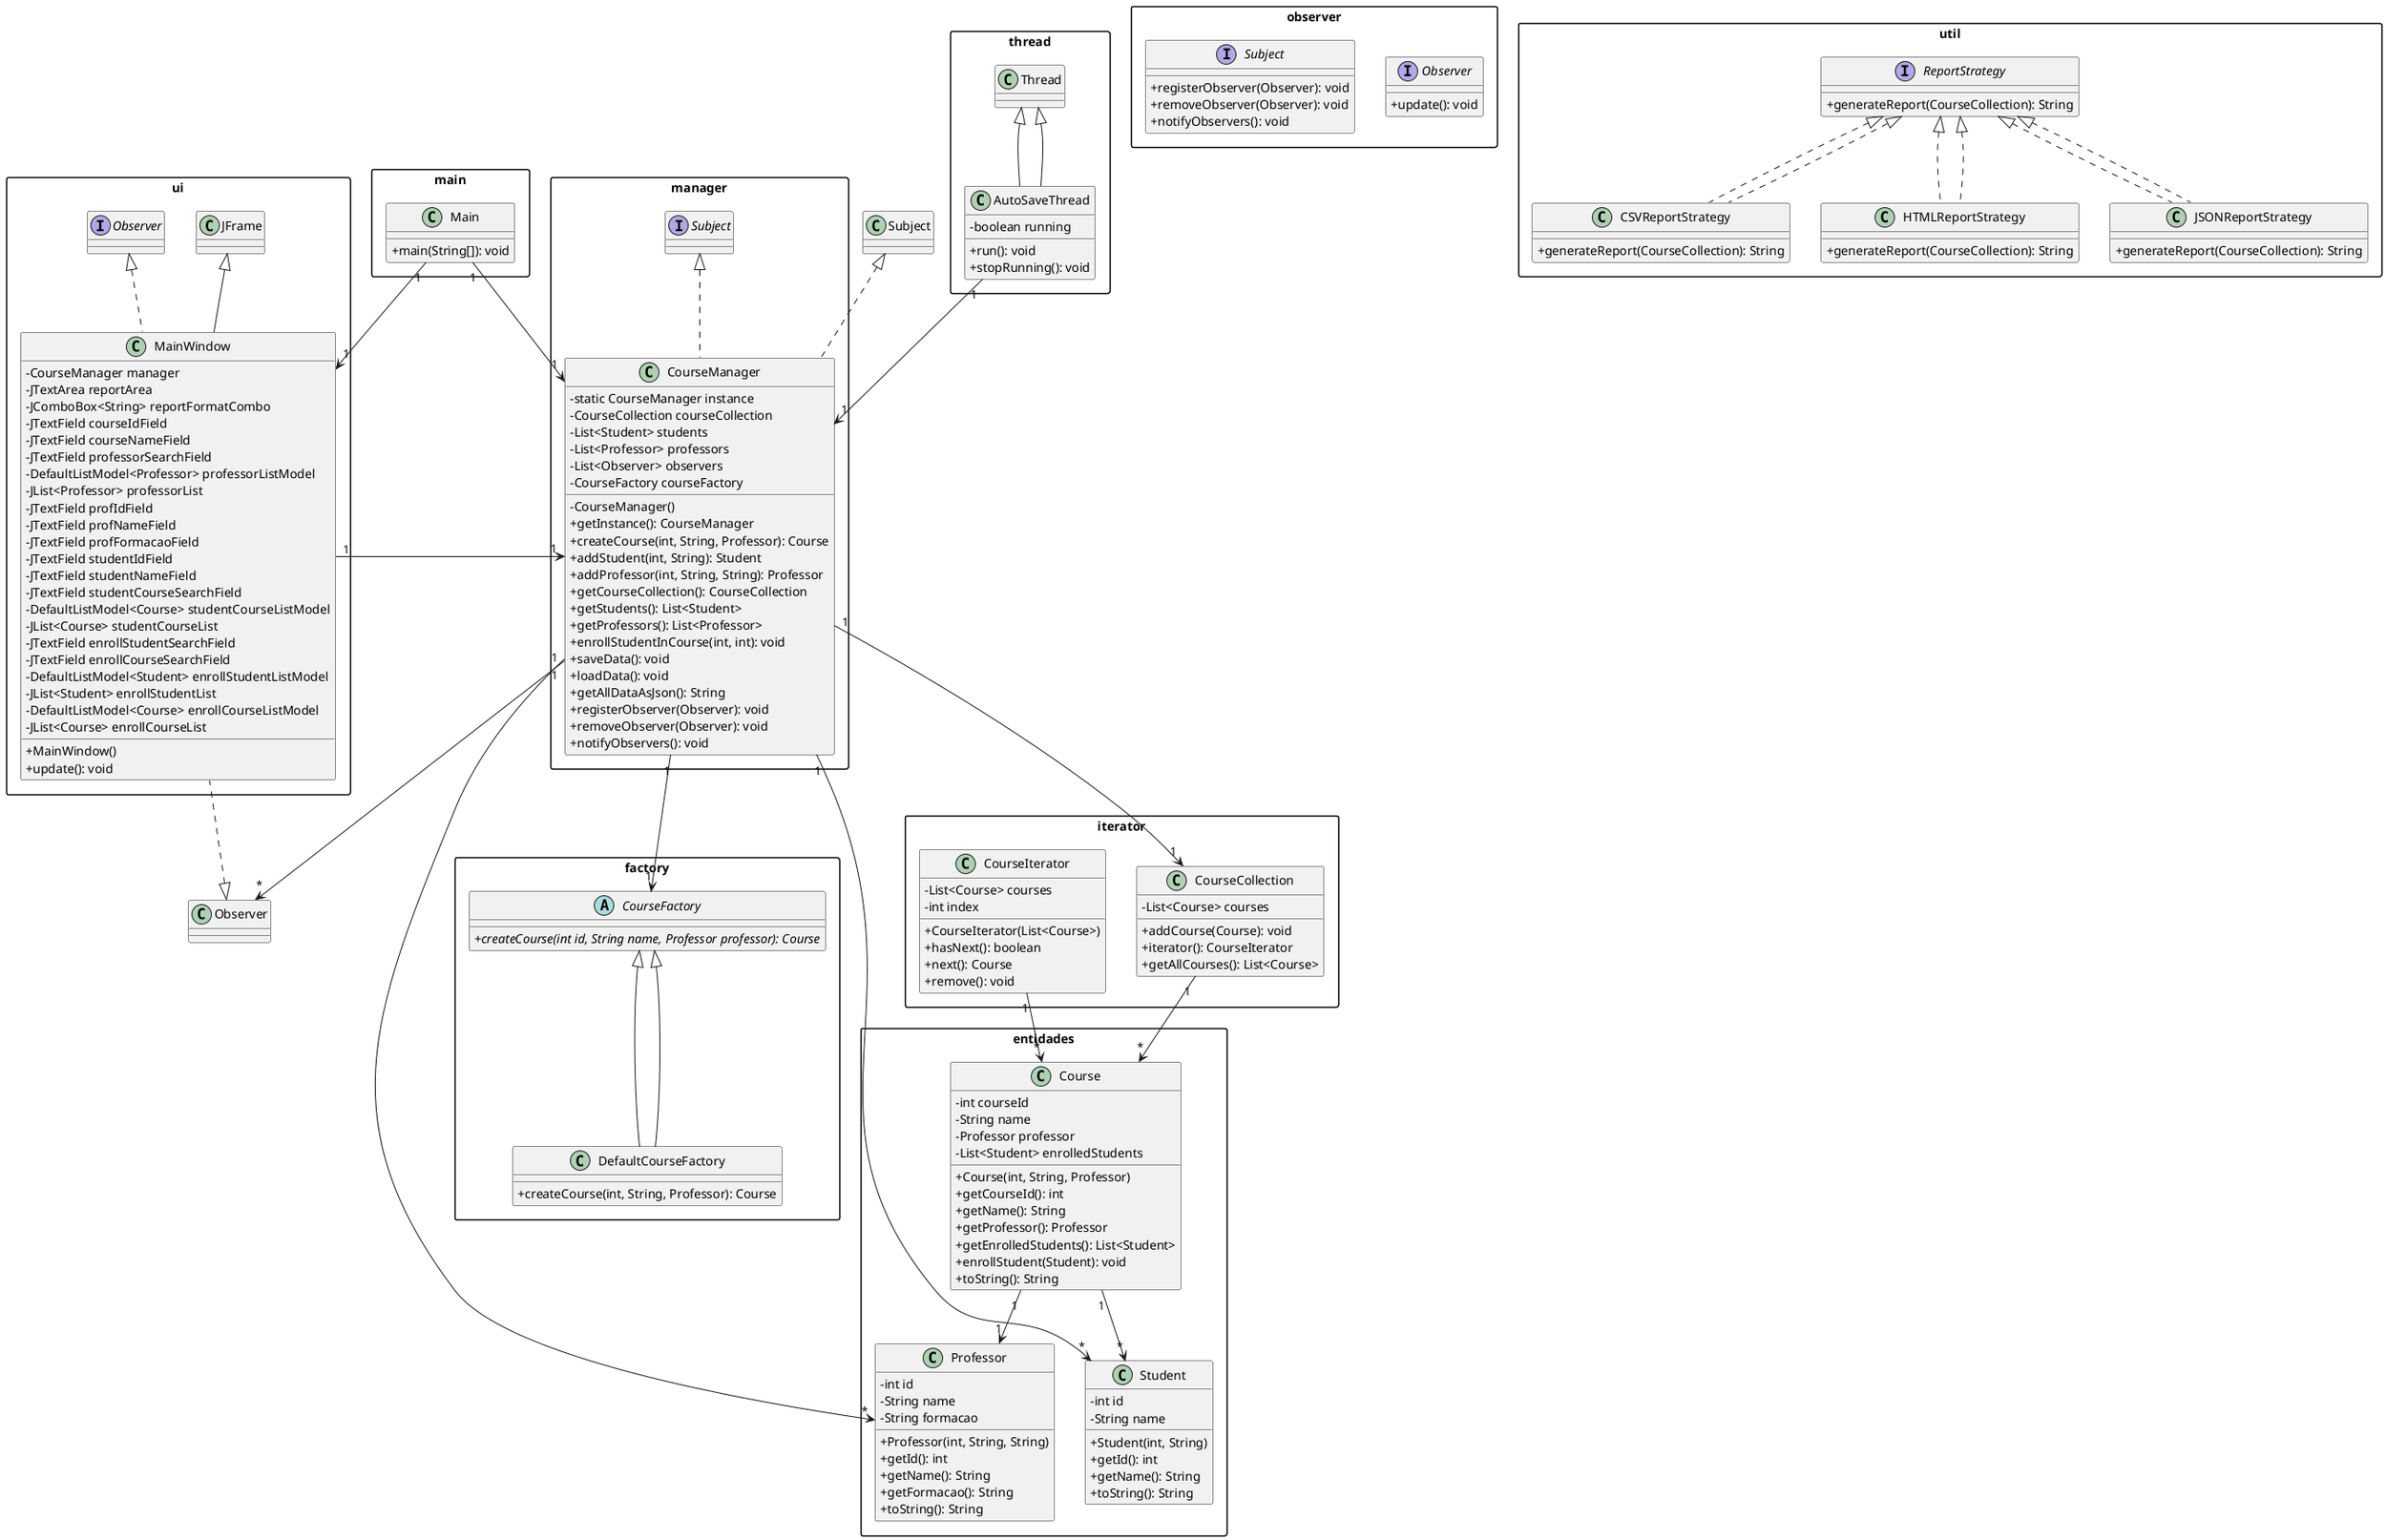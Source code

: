 @startuml
skinparam packageStyle rectangle
skinparam classAttributeIconSize 0

package "entidades" {
    class Course {
        -int courseId
        -String name
        -Professor professor
        -List<Student> enrolledStudents
        +Course(int, String, Professor)
        +getCourseId(): int
        +getName(): String
        +getProfessor(): Professor
        +getEnrolledStudents(): List<Student>
        +enrollStudent(Student): void
        +toString(): String
    }

    class Professor {
        -int id
        -String name
        -String formacao
        +Professor(int, String, String)
        +getId(): int
        +getName(): String
        +getFormacao(): String
        +toString(): String
    }

    class Student {
        -int id
        -String name
        +Student(int, String)
        +getId(): int
        +getName(): String
        +toString(): String
    }
}

package "factory" {
    abstract class CourseFactory {
        {abstract}+createCourse(int id, String name, Professor professor): Course
    }

    class DefaultCourseFactory extends CourseFactory {
        +createCourse(int, String, Professor): Course
    }
}

package "iterator" {
    class CourseCollection {
        -List<Course> courses
        +addCourse(Course): void
        +iterator(): CourseIterator
        +getAllCourses(): List<Course>
    }

    class CourseIterator {
        -List<Course> courses
        -int index
        +CourseIterator(List<Course>)
        +hasNext(): boolean
        +next(): Course
        +remove(): void
    }
}

package "observer" {
    interface Observer {
        +update(): void
    }

    interface Subject {
        +registerObserver(Observer): void
        +removeObserver(Observer): void
        +notifyObservers(): void
    }
}

package "manager" {
    class CourseManager implements Subject {
        -static CourseManager instance
        -CourseCollection courseCollection
        -List<Student> students
        -List<Professor> professors
        -List<Observer> observers
        -CourseFactory courseFactory
        -CourseManager()
        +getInstance(): CourseManager
        +createCourse(int, String, Professor): Course
        +addStudent(int, String): Student
        +addProfessor(int, String, String): Professor
        +getCourseCollection(): CourseCollection
        +getStudents(): List<Student>
        +getProfessors(): List<Professor>
        +enrollStudentInCourse(int, int): void
        +saveData(): void
        +loadData(): void
        +getAllDataAsJson(): String
        +registerObserver(Observer): void
        +removeObserver(Observer): void
        +notifyObservers(): void
    }
}

package "thread" {
    class AutoSaveThread extends Thread {
        -boolean running
        +run(): void
        +stopRunning(): void
    }
}

package "util" {
    interface ReportStrategy {
        +generateReport(CourseCollection): String
    }

    class CSVReportStrategy implements ReportStrategy {
        +generateReport(CourseCollection): String
    }

    class HTMLReportStrategy implements ReportStrategy {
        +generateReport(CourseCollection): String
    }

    class JSONReportStrategy implements ReportStrategy {
        +generateReport(CourseCollection): String
    }
}

package "ui" {
    class MainWindow extends JFrame implements Observer {
        -CourseManager manager
        -JTextArea reportArea
        -JComboBox<String> reportFormatCombo
        -JTextField courseIdField
        -JTextField courseNameField
        -JTextField professorSearchField
        -DefaultListModel<Professor> professorListModel
        -JList<Professor> professorList
        -JTextField profIdField
        -JTextField profNameField
        -JTextField profFormacaoField
        -JTextField studentIdField
        -JTextField studentNameField
        -JTextField studentCourseSearchField
        -DefaultListModel<Course> studentCourseListModel
        -JList<Course> studentCourseList
        -JTextField enrollStudentSearchField
        -JTextField enrollCourseSearchField
        -DefaultListModel<Student> enrollStudentListModel
        -JList<Student> enrollStudentList
        -DefaultListModel<Course> enrollCourseListModel
        -JList<Course> enrollCourseList
        +MainWindow()
        +update(): void
    }
}

package "main" {
    class Main {
        +main(String[]): void
    }
}

Course "1" --> "1" Professor
Course "1" --> "*" Student

CourseManager "1" --> "1" CourseCollection
CourseManager "1" --> "*" Student
CourseManager "1" --> "*" Professor
CourseManager "1" --> "*" Observer
CourseManager "1" --> "1" CourseFactory

CourseCollection "1" --> "*" Course
CourseIterator "1" --> "*" Course

CourseFactory <|-- DefaultCourseFactory

Subject <|.. CourseManager
Observer <|.. MainWindow

ReportStrategy <|.. CSVReportStrategy
ReportStrategy <|.. HTMLReportStrategy
ReportStrategy <|.. JSONReportStrategy

Thread <|-- AutoSaveThread

MainWindow "1" --> "1" CourseManager
Main "1" --> "1" CourseManager
Main "1" --> "1" MainWindow
AutoSaveThread "1" --> "1" CourseManager

@enduml

